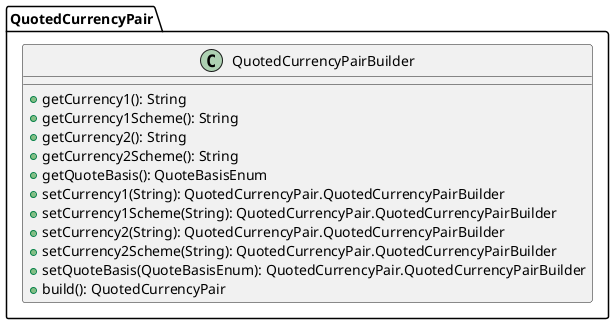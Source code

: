 @startuml

    class QuotedCurrencyPair.QuotedCurrencyPairBuilder [[QuotedCurrencyPair.QuotedCurrencyPairBuilder.html]] {
        +getCurrency1(): String
        +getCurrency1Scheme(): String
        +getCurrency2(): String
        +getCurrency2Scheme(): String
        +getQuoteBasis(): QuoteBasisEnum
        +setCurrency1(String): QuotedCurrencyPair.QuotedCurrencyPairBuilder
        +setCurrency1Scheme(String): QuotedCurrencyPair.QuotedCurrencyPairBuilder
        +setCurrency2(String): QuotedCurrencyPair.QuotedCurrencyPairBuilder
        +setCurrency2Scheme(String): QuotedCurrencyPair.QuotedCurrencyPairBuilder
        +setQuoteBasis(QuoteBasisEnum): QuotedCurrencyPair.QuotedCurrencyPairBuilder
        +build(): QuotedCurrencyPair
    }

@enduml
